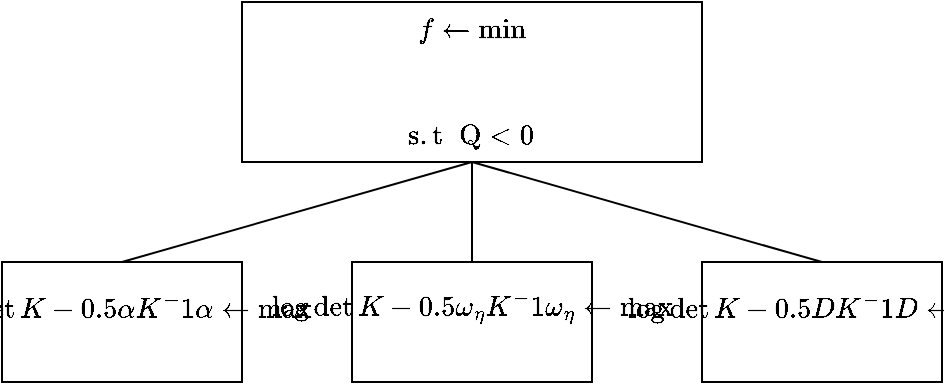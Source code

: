 <mxfile version="13.6.2" type="device" pages="2"><diagram id="Fx0Ln0iVA0zFtyF8qClz" name="Page-1"><mxGraphModel dx="1182" dy="792" grid="1" gridSize="10" guides="1" tooltips="1" connect="1" arrows="1" fold="1" page="1" pageScale="1" pageWidth="827" pageHeight="1169" math="0" shadow="0"><root><mxCell id="0"/><mxCell id="1" parent="0"/><mxCell id="Bm2MRkAC6FWb9n0RCGPh-1" value="$$f \leftarrow \rm{min}$$&lt;br&gt;$$\rm{s.t} \; \; Q&amp;lt;0$$" style="rounded=0;whiteSpace=wrap;html=1;" vertex="1" parent="1"><mxGeometry x="290" y="190" width="230" height="80" as="geometry"/></mxCell><mxCell id="Bm2MRkAC6FWb9n0RCGPh-2" value="$$\log \det K - 0.5 \alpha K^-1 \alpha \leftarrow \rm{max}$$&amp;nbsp;" style="rounded=0;whiteSpace=wrap;html=1;" vertex="1" parent="1"><mxGeometry x="170" y="320" width="120" height="60" as="geometry"/></mxCell><mxCell id="Bm2MRkAC6FWb9n0RCGPh-3" value="$$\log \det K - 0.5 \omega_{\eta} K^-1 \omega_{\eta}\leftarrow \rm{max}$$&amp;nbsp;" style="rounded=0;whiteSpace=wrap;html=1;" vertex="1" parent="1"><mxGeometry x="345" y="320" width="120" height="60" as="geometry"/></mxCell><mxCell id="Bm2MRkAC6FWb9n0RCGPh-4" value="$$\log \det K - 0.5 D K^-1 D\leftarrow \rm{max}$$&amp;nbsp;" style="rounded=0;whiteSpace=wrap;html=1;" vertex="1" parent="1"><mxGeometry x="520" y="320" width="120" height="60" as="geometry"/></mxCell><mxCell id="Bm2MRkAC6FWb9n0RCGPh-5" value="" style="endArrow=none;html=1;entryX=0.5;entryY=1;entryDx=0;entryDy=0;exitX=0.5;exitY=0;exitDx=0;exitDy=0;" edge="1" parent="1" source="Bm2MRkAC6FWb9n0RCGPh-2" target="Bm2MRkAC6FWb9n0RCGPh-1"><mxGeometry width="50" height="50" relative="1" as="geometry"><mxPoint x="370" y="590" as="sourcePoint"/><mxPoint x="400" y="290" as="targetPoint"/></mxGeometry></mxCell><mxCell id="Bm2MRkAC6FWb9n0RCGPh-6" value="" style="endArrow=none;html=1;entryX=0.5;entryY=1;entryDx=0;entryDy=0;exitX=0.5;exitY=0;exitDx=0;exitDy=0;" edge="1" parent="1" source="Bm2MRkAC6FWb9n0RCGPh-3" target="Bm2MRkAC6FWb9n0RCGPh-1"><mxGeometry width="50" height="50" relative="1" as="geometry"><mxPoint x="240" y="330" as="sourcePoint"/><mxPoint x="415" y="280" as="targetPoint"/></mxGeometry></mxCell><mxCell id="Bm2MRkAC6FWb9n0RCGPh-7" value="" style="endArrow=none;html=1;entryX=0.5;entryY=1;entryDx=0;entryDy=0;exitX=0.5;exitY=0;exitDx=0;exitDy=0;" edge="1" parent="1" source="Bm2MRkAC6FWb9n0RCGPh-4" target="Bm2MRkAC6FWb9n0RCGPh-1"><mxGeometry width="50" height="50" relative="1" as="geometry"><mxPoint x="415" y="330" as="sourcePoint"/><mxPoint x="415" y="280" as="targetPoint"/></mxGeometry></mxCell></root></mxGraphModel></diagram><diagram id="EuGOIZZ3jCyy929izjV4" name="Page-2"><mxGraphModel dx="1182" dy="792" grid="1" gridSize="10" guides="1" tooltips="1" connect="1" arrows="1" fold="1" page="1" pageScale="1" pageWidth="827" pageHeight="1169" math="0" shadow="0"><root><mxCell id="n3q4gbfavm9grkL-FYQ7-0"/><mxCell id="n3q4gbfavm9grkL-FYQ7-1" parent="n3q4gbfavm9grkL-FYQ7-0"/><mxCell id="n3q4gbfavm9grkL-FYQ7-8" style="edgeStyle=orthogonalEdgeStyle;rounded=0;orthogonalLoop=1;jettySize=auto;html=1;entryX=0.5;entryY=0;entryDx=0;entryDy=0;" edge="1" parent="n3q4gbfavm9grkL-FYQ7-1" source="n3q4gbfavm9grkL-FYQ7-2" target="n3q4gbfavm9grkL-FYQ7-7"><mxGeometry relative="1" as="geometry"/></mxCell><mxCell id="n3q4gbfavm9grkL-FYQ7-2" value="Input function evaluation" style="rounded=1;whiteSpace=wrap;html=1;" vertex="1" parent="n3q4gbfavm9grkL-FYQ7-1"><mxGeometry x="330" y="20" width="120" height="60" as="geometry"/></mxCell><mxCell id="n3q4gbfavm9grkL-FYQ7-10" value="" style="edgeStyle=orthogonalEdgeStyle;rounded=0;orthogonalLoop=1;jettySize=auto;html=1;" edge="1" parent="n3q4gbfavm9grkL-FYQ7-1" source="n3q4gbfavm9grkL-FYQ7-7" target="n3q4gbfavm9grkL-FYQ7-9"><mxGeometry relative="1" as="geometry"/></mxCell><mxCell id="n3q4gbfavm9grkL-FYQ7-7" value="Calculate by gaussian-process equation" style="rounded=0;whiteSpace=wrap;html=1;" vertex="1" parent="n3q4gbfavm9grkL-FYQ7-1"><mxGeometry x="330" y="130" width="120" height="60" as="geometry"/></mxCell><mxCell id="n3q4gbfavm9grkL-FYQ7-12" value="" style="edgeStyle=orthogonalEdgeStyle;rounded=0;orthogonalLoop=1;jettySize=auto;html=1;" edge="1" parent="n3q4gbfavm9grkL-FYQ7-1" source="n3q4gbfavm9grkL-FYQ7-9" target="n3q4gbfavm9grkL-FYQ7-11"><mxGeometry relative="1" as="geometry"/></mxCell><mxCell id="n3q4gbfavm9grkL-FYQ7-9" value="Obtain Hyper-Parameters of Gaussian Process of functions: \alpha,\omega_{\eta},D" style="whiteSpace=wrap;html=1;rounded=0;" vertex="1" parent="n3q4gbfavm9grkL-FYQ7-1"><mxGeometry x="320" y="270" width="140" height="60" as="geometry"/></mxCell><mxCell id="n3q4gbfavm9grkL-FYQ7-18" value="" style="edgeStyle=orthogonalEdgeStyle;rounded=0;orthogonalLoop=1;jettySize=auto;html=1;" edge="1" parent="n3q4gbfavm9grkL-FYQ7-1" source="n3q4gbfavm9grkL-FYQ7-11" target="n3q4gbfavm9grkL-FYQ7-17"><mxGeometry relative="1" as="geometry"/></mxCell><mxCell id="n3q4gbfavm9grkL-FYQ7-11" value="Optimize these functions to satisfy some conditions" style="whiteSpace=wrap;html=1;rounded=0;" vertex="1" parent="n3q4gbfavm9grkL-FYQ7-1"><mxGeometry x="330" y="410" width="120" height="60" as="geometry"/></mxCell><mxCell id="n3q4gbfavm9grkL-FYQ7-20" style="edgeStyle=orthogonalEdgeStyle;rounded=0;orthogonalLoop=1;jettySize=auto;html=1;entryX=0.5;entryY=0;entryDx=0;entryDy=0;" edge="1" parent="n3q4gbfavm9grkL-FYQ7-1" source="n3q4gbfavm9grkL-FYQ7-17" target="n3q4gbfavm9grkL-FYQ7-19"><mxGeometry relative="1" as="geometry"/></mxCell><mxCell id="n3q4gbfavm9grkL-FYQ7-17" value="Calculate shape&lt;br&gt;from these functions" style="whiteSpace=wrap;html=1;rounded=0;" vertex="1" parent="n3q4gbfavm9grkL-FYQ7-1"><mxGeometry x="330" y="550" width="120" height="60" as="geometry"/></mxCell><mxCell id="n3q4gbfavm9grkL-FYQ7-19" value="Obtain 3D developable surface and&lt;br&gt;2D developed shape" style="rounded=1;whiteSpace=wrap;html=1;" vertex="1" parent="n3q4gbfavm9grkL-FYQ7-1"><mxGeometry x="330" y="680" width="120" height="60" as="geometry"/></mxCell></root></mxGraphModel></diagram></mxfile>